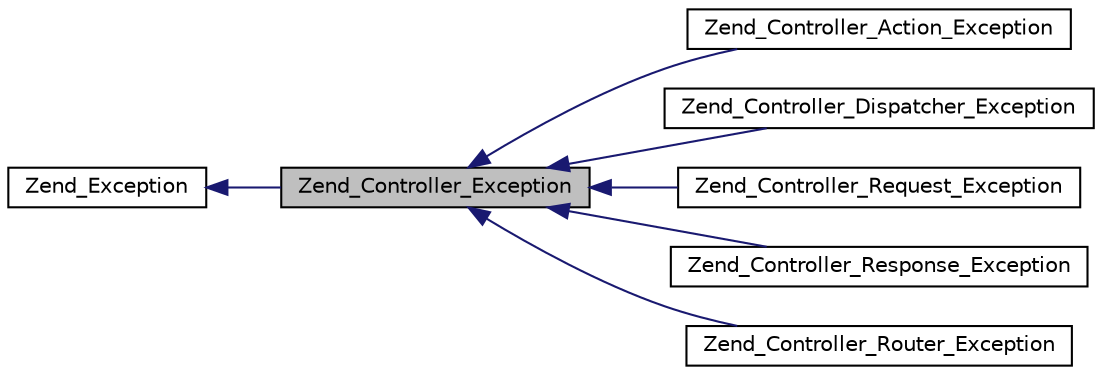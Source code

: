 digraph G
{
  edge [fontname="Helvetica",fontsize="10",labelfontname="Helvetica",labelfontsize="10"];
  node [fontname="Helvetica",fontsize="10",shape=record];
  rankdir="LR";
  Node1 [label="Zend_Controller_Exception",height=0.2,width=0.4,color="black", fillcolor="grey75", style="filled" fontcolor="black"];
  Node2 -> Node1 [dir="back",color="midnightblue",fontsize="10",style="solid",fontname="Helvetica"];
  Node2 [label="Zend_Exception",height=0.2,width=0.4,color="black", fillcolor="white", style="filled",URL="$class_zend___exception.html"];
  Node1 -> Node3 [dir="back",color="midnightblue",fontsize="10",style="solid",fontname="Helvetica"];
  Node3 [label="Zend_Controller_Action_Exception",height=0.2,width=0.4,color="black", fillcolor="white", style="filled",URL="$class_zend___controller___action___exception.html"];
  Node1 -> Node4 [dir="back",color="midnightblue",fontsize="10",style="solid",fontname="Helvetica"];
  Node4 [label="Zend_Controller_Dispatcher_Exception",height=0.2,width=0.4,color="black", fillcolor="white", style="filled",URL="$class_zend___controller___dispatcher___exception.html"];
  Node1 -> Node5 [dir="back",color="midnightblue",fontsize="10",style="solid",fontname="Helvetica"];
  Node5 [label="Zend_Controller_Request_Exception",height=0.2,width=0.4,color="black", fillcolor="white", style="filled",URL="$class_zend___controller___request___exception.html"];
  Node1 -> Node6 [dir="back",color="midnightblue",fontsize="10",style="solid",fontname="Helvetica"];
  Node6 [label="Zend_Controller_Response_Exception",height=0.2,width=0.4,color="black", fillcolor="white", style="filled",URL="$class_zend___controller___response___exception.html"];
  Node1 -> Node7 [dir="back",color="midnightblue",fontsize="10",style="solid",fontname="Helvetica"];
  Node7 [label="Zend_Controller_Router_Exception",height=0.2,width=0.4,color="black", fillcolor="white", style="filled",URL="$class_zend___controller___router___exception.html"];
}
